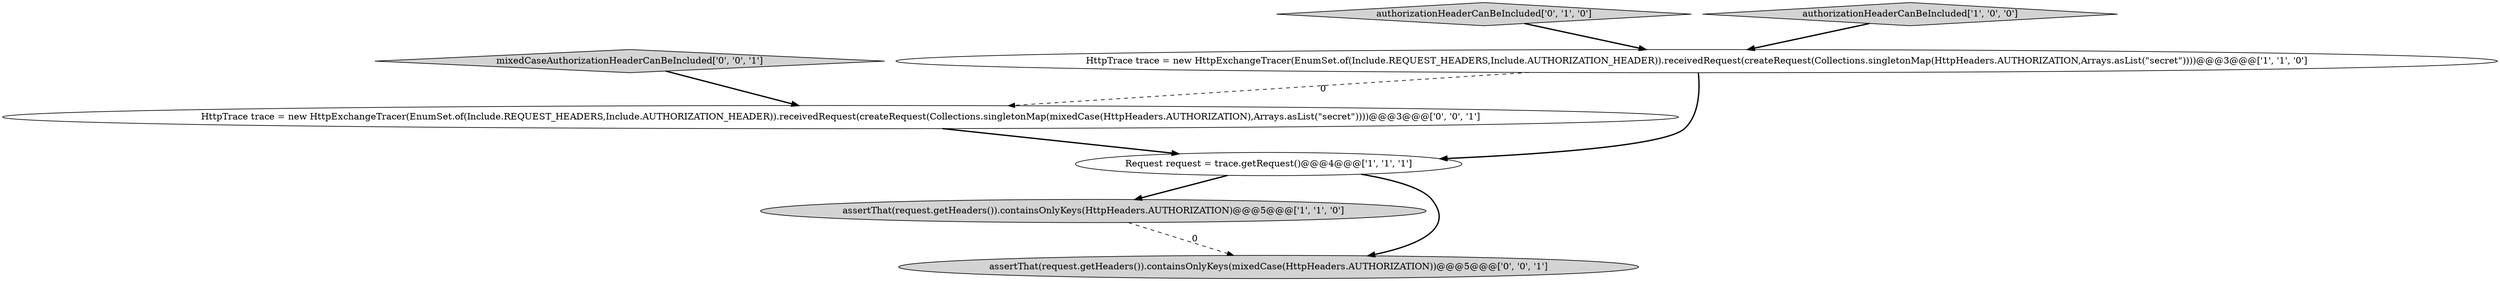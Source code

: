 digraph {
1 [style = filled, label = "Request request = trace.getRequest()@@@4@@@['1', '1', '1']", fillcolor = white, shape = ellipse image = "AAA0AAABBB1BBB"];
7 [style = filled, label = "HttpTrace trace = new HttpExchangeTracer(EnumSet.of(Include.REQUEST_HEADERS,Include.AUTHORIZATION_HEADER)).receivedRequest(createRequest(Collections.singletonMap(mixedCase(HttpHeaders.AUTHORIZATION),Arrays.asList(\"secret\"))))@@@3@@@['0', '0', '1']", fillcolor = white, shape = ellipse image = "AAA0AAABBB3BBB"];
2 [style = filled, label = "assertThat(request.getHeaders()).containsOnlyKeys(HttpHeaders.AUTHORIZATION)@@@5@@@['1', '1', '0']", fillcolor = lightgray, shape = ellipse image = "AAA0AAABBB1BBB"];
5 [style = filled, label = "mixedCaseAuthorizationHeaderCanBeIncluded['0', '0', '1']", fillcolor = lightgray, shape = diamond image = "AAA0AAABBB3BBB"];
6 [style = filled, label = "assertThat(request.getHeaders()).containsOnlyKeys(mixedCase(HttpHeaders.AUTHORIZATION))@@@5@@@['0', '0', '1']", fillcolor = lightgray, shape = ellipse image = "AAA0AAABBB3BBB"];
4 [style = filled, label = "authorizationHeaderCanBeIncluded['0', '1', '0']", fillcolor = lightgray, shape = diamond image = "AAA0AAABBB2BBB"];
3 [style = filled, label = "HttpTrace trace = new HttpExchangeTracer(EnumSet.of(Include.REQUEST_HEADERS,Include.AUTHORIZATION_HEADER)).receivedRequest(createRequest(Collections.singletonMap(HttpHeaders.AUTHORIZATION,Arrays.asList(\"secret\"))))@@@3@@@['1', '1', '0']", fillcolor = white, shape = ellipse image = "AAA0AAABBB1BBB"];
0 [style = filled, label = "authorizationHeaderCanBeIncluded['1', '0', '0']", fillcolor = lightgray, shape = diamond image = "AAA0AAABBB1BBB"];
0->3 [style = bold, label=""];
5->7 [style = bold, label=""];
4->3 [style = bold, label=""];
1->2 [style = bold, label=""];
1->6 [style = bold, label=""];
7->1 [style = bold, label=""];
3->1 [style = bold, label=""];
3->7 [style = dashed, label="0"];
2->6 [style = dashed, label="0"];
}
